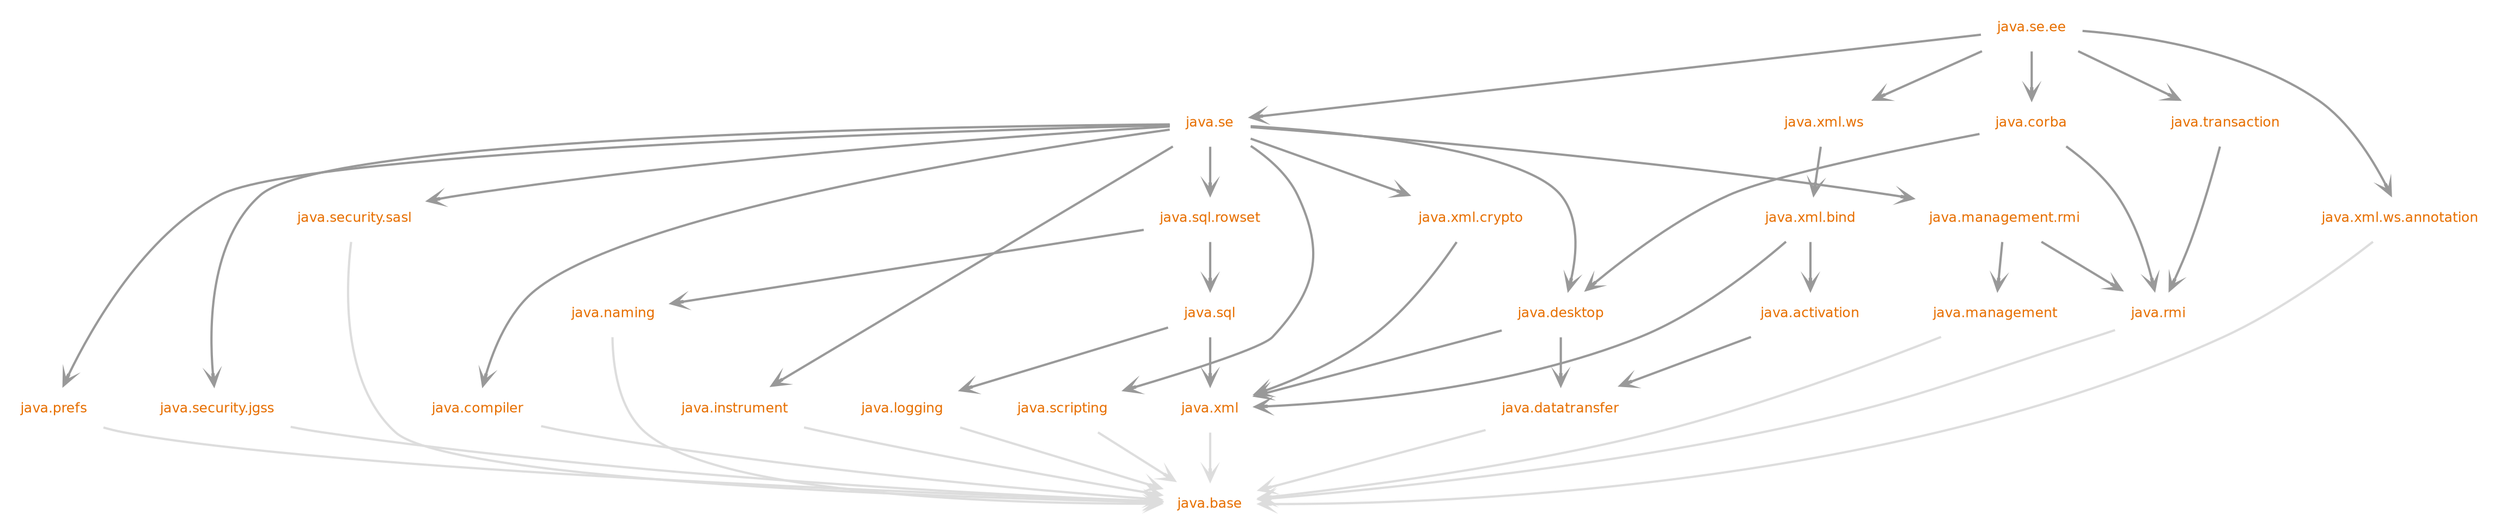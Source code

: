 digraph "java.se.ee" {
  nodesep=.5;
  ranksep=0.600000;
  pencolor=transparent;
  node [shape=plaintext, fontcolor="#000000", fontname="DejaVuSans", fontsize=12, margin=".2,.2"];
  edge [penwidth=2, color="#999999", arrowhead=open, arrowsize=1];
  {rank=same "java.logging","java.scripting","java.xml"}
  {rank=same "java.sql"}
  {rank=same "java.compiler","java.instrument"}
  {rank=same "java.desktop","java.management"}
  {rank=same "java.corba","java.xml.ws"}
  {rank=same "java.xml.bind","java.xml.ws.annotation"}
  subgraph se {
  "java.activation" [fontcolor="#e76f00", group=java];
  "java.base" [fontcolor="#e76f00", group=java];
  "java.compiler" [fontcolor="#e76f00", group=java];
  "java.corba" [fontcolor="#e76f00", group=java];
  "java.datatransfer" [fontcolor="#e76f00", group=java];
  "java.desktop" [fontcolor="#e76f00", group=java];
  "java.instrument" [fontcolor="#e76f00", group=java];
  "java.logging" [fontcolor="#e76f00", group=java];
  "java.management" [fontcolor="#e76f00", group=java];
  "java.management.rmi" [fontcolor="#e76f00", group=java];
  "java.naming" [fontcolor="#e76f00", group=java];
  "java.prefs" [fontcolor="#e76f00", group=java];
  "java.rmi" [fontcolor="#e76f00", group=java];
  "java.scripting" [fontcolor="#e76f00", group=java];
  "java.se" [fontcolor="#e76f00", group=java];
  "java.se.ee" [fontcolor="#e76f00", group=java];
  "java.security.jgss" [fontcolor="#e76f00", group=java];
  "java.security.sasl" [fontcolor="#e76f00", group=java];
  "java.sql" [fontcolor="#e76f00", group=java];
  "java.sql.rowset" [fontcolor="#e76f00", group=java];
  "java.transaction" [fontcolor="#e76f00", group=java];
  "java.xml" [fontcolor="#e76f00", group=java];
  "java.xml.bind" [fontcolor="#e76f00", group=java];
  "java.xml.crypto" [fontcolor="#e76f00", group=java];
  "java.xml.ws" [fontcolor="#e76f00", group=java];
  "java.xml.ws.annotation" [fontcolor="#e76f00", group=java];
  }
  subgraph jdk {
  }
  "java.activation" -> "java.datatransfer" [weight=10];
  "java.compiler" -> "java.base" [color="#dddddd", weight=10];
  "java.corba" -> "java.rmi" [weight=10];
  "java.corba" -> "java.desktop" [weight=10];
  "java.datatransfer" -> "java.base" [color="#dddddd", weight=10];
  "java.desktop" -> "java.xml" [weight=10];
  "java.desktop" -> "java.datatransfer" [weight=10];
  "java.instrument" -> "java.base" [color="#dddddd", weight=10];
  "java.logging" -> "java.base" [color="#dddddd", weight=10];
  "java.management" -> "java.base" [color="#dddddd", weight=10];
  "java.management.rmi" -> "java.rmi" [weight=10];
  "java.management.rmi" -> "java.management" [weight=10];
  "java.naming" -> "java.base" [color="#dddddd", weight=10];
  "java.prefs" -> "java.base" [color="#dddddd", weight=10];
  "java.rmi" -> "java.base" [color="#dddddd", weight=10];
  "java.scripting" -> "java.base" [color="#dddddd", weight=10];
  "java.se" -> "java.security.jgss" [weight=10];
  "java.se" -> "java.desktop" [weight=10];
  "java.se" -> "java.compiler" [weight=10];
  "java.se" -> "java.scripting" [weight=10];
  "java.se" -> "java.xml.crypto" [weight=10];
  "java.se" -> "java.prefs" [weight=10];
  "java.se" -> "java.sql.rowset" [weight=10000];
  "java.se" -> "java.security.sasl" [weight=10];
  "java.se" -> "java.management.rmi" [weight=10];
  "java.se" -> "java.instrument" [weight=10];
  "java.se.ee" -> "java.transaction" [weight=10];
  "java.se.ee" -> "java.xml.ws" [weight=10];
  "java.se.ee" -> "java.se" [weight=10];
  "java.se.ee" -> "java.xml.ws.annotation" [weight=10];
  "java.se.ee" -> "java.corba" [weight=10];
  "java.security.jgss" -> "java.base" [color="#dddddd", weight=10];
  "java.security.sasl" -> "java.base" [color="#dddddd", weight=10];
  "java.sql" -> "java.logging" [weight=10];
  "java.sql" -> "java.xml" [weight=10000];
  "java.sql.rowset" -> "java.sql" [weight=10000];
  "java.sql.rowset" -> "java.naming" [weight=10];
  "java.transaction" -> "java.rmi" [weight=10];
  "java.xml" -> "java.base" [color="#dddddd", weight=10000];
  "java.xml.bind" -> "java.activation" [weight=10];
  "java.xml.bind" -> "java.xml" [weight=10];
  "java.xml.crypto" -> "java.xml" [weight=10];
  "java.xml.ws" -> "java.xml.bind" [weight=10];
  "java.xml.ws.annotation" -> "java.base" [color="#dddddd", weight=10];
}
